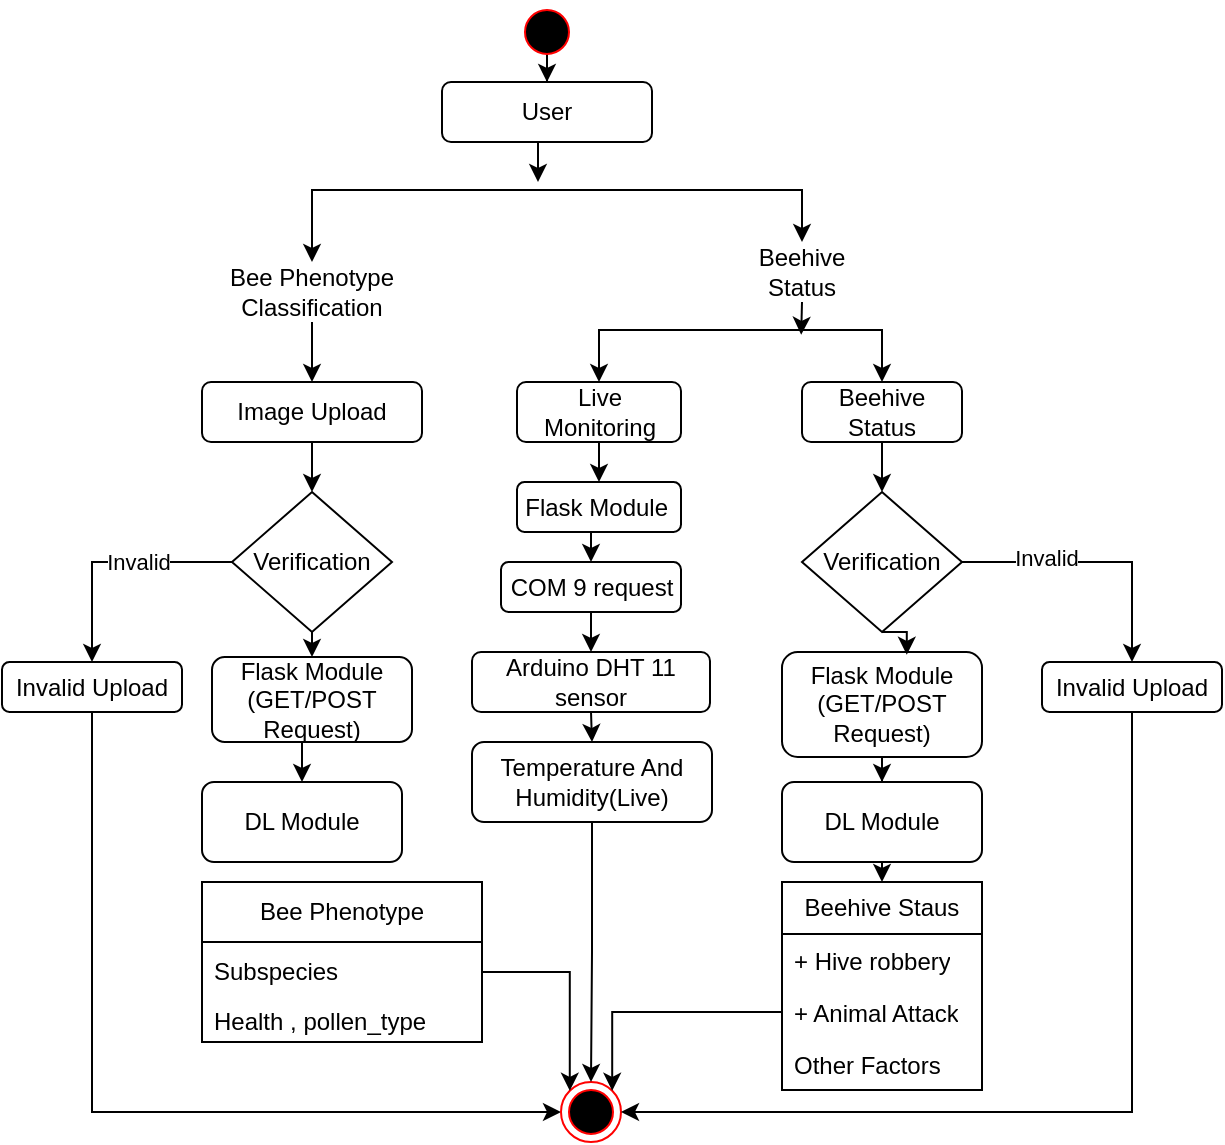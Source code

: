 <mxfile version="22.1.17" type="device">
  <diagram name="Page-1" id="0783ab3e-0a74-02c8-0abd-f7b4e66b4bec">
    <mxGraphModel dx="1050" dy="522" grid="1" gridSize="10" guides="1" tooltips="1" connect="1" arrows="1" fold="1" page="1" pageScale="1" pageWidth="850" pageHeight="1100" background="none" math="0" shadow="0">
      <root>
        <mxCell id="0" />
        <mxCell id="1" parent="0" />
        <mxCell id="Cexpim-_Q1ooWJ9UNdmL-65" style="edgeStyle=orthogonalEdgeStyle;rounded=0;orthogonalLoop=1;jettySize=auto;html=1;exitX=0.5;exitY=1;exitDx=0;exitDy=0;entryX=0;entryY=0.5;entryDx=0;entryDy=0;" edge="1" parent="1" source="Cexpim-_Q1ooWJ9UNdmL-38" target="Cexpim-_Q1ooWJ9UNdmL-2">
          <mxGeometry relative="1" as="geometry" />
        </mxCell>
        <mxCell id="Cexpim-_Q1ooWJ9UNdmL-2" value="" style="ellipse;html=1;shape=endState;fillColor=#000000;strokeColor=#ff0000;" vertex="1" parent="1">
          <mxGeometry x="379.5" y="550" width="30" height="30" as="geometry" />
        </mxCell>
        <mxCell id="Cexpim-_Q1ooWJ9UNdmL-7" style="edgeStyle=orthogonalEdgeStyle;rounded=0;orthogonalLoop=1;jettySize=auto;html=1;exitX=0.5;exitY=1;exitDx=0;exitDy=0;" edge="1" parent="1" source="Cexpim-_Q1ooWJ9UNdmL-3" target="Cexpim-_Q1ooWJ9UNdmL-5">
          <mxGeometry relative="1" as="geometry" />
        </mxCell>
        <mxCell id="Cexpim-_Q1ooWJ9UNdmL-3" value="" style="ellipse;html=1;shape=startState;fillColor=#000000;strokeColor=#ff0000;" vertex="1" parent="1">
          <mxGeometry x="357.5" y="10" width="30" height="30" as="geometry" />
        </mxCell>
        <mxCell id="Cexpim-_Q1ooWJ9UNdmL-5" value="User" style="rounded=1;whiteSpace=wrap;html=1;" vertex="1" parent="1">
          <mxGeometry x="320" y="50" width="105" height="30" as="geometry" />
        </mxCell>
        <mxCell id="Cexpim-_Q1ooWJ9UNdmL-20" style="edgeStyle=orthogonalEdgeStyle;rounded=0;orthogonalLoop=1;jettySize=auto;html=1;entryX=0.5;entryY=0;entryDx=0;entryDy=0;" edge="1" parent="1" source="Cexpim-_Q1ooWJ9UNdmL-10" target="Cexpim-_Q1ooWJ9UNdmL-19">
          <mxGeometry relative="1" as="geometry" />
        </mxCell>
        <mxCell id="Cexpim-_Q1ooWJ9UNdmL-26" style="edgeStyle=orthogonalEdgeStyle;rounded=0;orthogonalLoop=1;jettySize=auto;html=1;entryX=0.5;entryY=0;entryDx=0;entryDy=0;" edge="1" parent="1" source="Cexpim-_Q1ooWJ9UNdmL-10" target="Cexpim-_Q1ooWJ9UNdmL-21">
          <mxGeometry relative="1" as="geometry" />
        </mxCell>
        <mxCell id="Cexpim-_Q1ooWJ9UNdmL-10" value="" style="line;strokeWidth=1;fillColor=none;align=left;verticalAlign=middle;spacingTop=-1;spacingLeft=3;spacingRight=3;rotatable=0;labelPosition=right;points=[];portConstraint=eastwest;strokeColor=inherit;" vertex="1" parent="1">
          <mxGeometry x="340" y="100" width="140" height="8" as="geometry" />
        </mxCell>
        <mxCell id="Cexpim-_Q1ooWJ9UNdmL-17" style="edgeStyle=orthogonalEdgeStyle;rounded=0;orthogonalLoop=1;jettySize=auto;html=1;exitX=0.5;exitY=1;exitDx=0;exitDy=0;entryX=0.2;entryY=0;entryDx=0;entryDy=0;entryPerimeter=0;" edge="1" parent="1" source="Cexpim-_Q1ooWJ9UNdmL-5" target="Cexpim-_Q1ooWJ9UNdmL-10">
          <mxGeometry relative="1" as="geometry" />
        </mxCell>
        <mxCell id="Cexpim-_Q1ooWJ9UNdmL-28" style="edgeStyle=orthogonalEdgeStyle;rounded=0;orthogonalLoop=1;jettySize=auto;html=1;exitX=0.5;exitY=1;exitDx=0;exitDy=0;entryX=0.5;entryY=0;entryDx=0;entryDy=0;" edge="1" parent="1" source="Cexpim-_Q1ooWJ9UNdmL-19" target="Cexpim-_Q1ooWJ9UNdmL-27">
          <mxGeometry relative="1" as="geometry" />
        </mxCell>
        <mxCell id="Cexpim-_Q1ooWJ9UNdmL-19" value="Bee Phenotype Classification" style="text;html=1;strokeColor=none;fillColor=none;align=center;verticalAlign=middle;whiteSpace=wrap;rounded=0;" vertex="1" parent="1">
          <mxGeometry x="190" y="140" width="130" height="30" as="geometry" />
        </mxCell>
        <mxCell id="Cexpim-_Q1ooWJ9UNdmL-21" value="Beehive Status" style="text;html=1;strokeColor=none;fillColor=none;align=center;verticalAlign=middle;whiteSpace=wrap;rounded=0;" vertex="1" parent="1">
          <mxGeometry x="470" y="130" width="60" height="30" as="geometry" />
        </mxCell>
        <mxCell id="Cexpim-_Q1ooWJ9UNdmL-37" style="edgeStyle=orthogonalEdgeStyle;rounded=0;orthogonalLoop=1;jettySize=auto;html=1;exitX=0.5;exitY=1;exitDx=0;exitDy=0;entryX=0.5;entryY=0;entryDx=0;entryDy=0;" edge="1" parent="1" source="Cexpim-_Q1ooWJ9UNdmL-27" target="Cexpim-_Q1ooWJ9UNdmL-29">
          <mxGeometry relative="1" as="geometry" />
        </mxCell>
        <mxCell id="Cexpim-_Q1ooWJ9UNdmL-27" value="Image Upload" style="rounded=1;whiteSpace=wrap;html=1;" vertex="1" parent="1">
          <mxGeometry x="200" y="200" width="110" height="30" as="geometry" />
        </mxCell>
        <mxCell id="Cexpim-_Q1ooWJ9UNdmL-39" style="edgeStyle=orthogonalEdgeStyle;rounded=0;orthogonalLoop=1;jettySize=auto;html=1;entryX=0.5;entryY=0;entryDx=0;entryDy=0;" edge="1" parent="1" source="Cexpim-_Q1ooWJ9UNdmL-29" target="Cexpim-_Q1ooWJ9UNdmL-38">
          <mxGeometry relative="1" as="geometry" />
        </mxCell>
        <mxCell id="Cexpim-_Q1ooWJ9UNdmL-42" value="Invalid" style="edgeLabel;html=1;align=center;verticalAlign=middle;resizable=0;points=[];" vertex="1" connectable="0" parent="Cexpim-_Q1ooWJ9UNdmL-39">
          <mxGeometry x="-0.213" relative="1" as="geometry">
            <mxPoint as="offset" />
          </mxGeometry>
        </mxCell>
        <mxCell id="Cexpim-_Q1ooWJ9UNdmL-51" style="edgeStyle=orthogonalEdgeStyle;rounded=0;orthogonalLoop=1;jettySize=auto;html=1;exitX=0.5;exitY=1;exitDx=0;exitDy=0;entryX=0.5;entryY=0;entryDx=0;entryDy=0;" edge="1" parent="1" source="Cexpim-_Q1ooWJ9UNdmL-29" target="Cexpim-_Q1ooWJ9UNdmL-50">
          <mxGeometry relative="1" as="geometry" />
        </mxCell>
        <mxCell id="Cexpim-_Q1ooWJ9UNdmL-29" value="Verification" style="rhombus;whiteSpace=wrap;html=1;" vertex="1" parent="1">
          <mxGeometry x="215" y="255" width="80" height="70" as="geometry" />
        </mxCell>
        <mxCell id="Cexpim-_Q1ooWJ9UNdmL-33" style="edgeStyle=orthogonalEdgeStyle;rounded=0;orthogonalLoop=1;jettySize=auto;html=1;" edge="1" parent="1" source="Cexpim-_Q1ooWJ9UNdmL-30" target="Cexpim-_Q1ooWJ9UNdmL-32">
          <mxGeometry relative="1" as="geometry" />
        </mxCell>
        <mxCell id="Cexpim-_Q1ooWJ9UNdmL-34" style="edgeStyle=orthogonalEdgeStyle;rounded=0;orthogonalLoop=1;jettySize=auto;html=1;" edge="1" parent="1" source="Cexpim-_Q1ooWJ9UNdmL-30" target="Cexpim-_Q1ooWJ9UNdmL-31">
          <mxGeometry relative="1" as="geometry" />
        </mxCell>
        <mxCell id="Cexpim-_Q1ooWJ9UNdmL-30" value="" style="line;strokeWidth=1;fillColor=none;align=left;verticalAlign=middle;spacingTop=-1;spacingLeft=3;spacingRight=3;rotatable=0;labelPosition=right;points=[];portConstraint=eastwest;strokeColor=inherit;" vertex="1" parent="1">
          <mxGeometry x="480" y="170" width="40" height="8" as="geometry" />
        </mxCell>
        <mxCell id="Cexpim-_Q1ooWJ9UNdmL-56" style="edgeStyle=orthogonalEdgeStyle;rounded=0;orthogonalLoop=1;jettySize=auto;html=1;exitX=0.5;exitY=1;exitDx=0;exitDy=0;entryX=0.5;entryY=0;entryDx=0;entryDy=0;" edge="1" parent="1" source="Cexpim-_Q1ooWJ9UNdmL-31" target="Cexpim-_Q1ooWJ9UNdmL-52">
          <mxGeometry relative="1" as="geometry" />
        </mxCell>
        <mxCell id="Cexpim-_Q1ooWJ9UNdmL-31" value="Live Monitoring" style="rounded=1;whiteSpace=wrap;html=1;" vertex="1" parent="1">
          <mxGeometry x="357.5" y="200" width="82" height="30" as="geometry" />
        </mxCell>
        <mxCell id="Cexpim-_Q1ooWJ9UNdmL-41" style="edgeStyle=orthogonalEdgeStyle;rounded=0;orthogonalLoop=1;jettySize=auto;html=1;exitX=0.5;exitY=1;exitDx=0;exitDy=0;entryX=0.5;entryY=0;entryDx=0;entryDy=0;" edge="1" parent="1" source="Cexpim-_Q1ooWJ9UNdmL-32" target="Cexpim-_Q1ooWJ9UNdmL-36">
          <mxGeometry relative="1" as="geometry" />
        </mxCell>
        <mxCell id="Cexpim-_Q1ooWJ9UNdmL-32" value="Beehive Status" style="rounded=1;whiteSpace=wrap;html=1;" vertex="1" parent="1">
          <mxGeometry x="500" y="200" width="80" height="30" as="geometry" />
        </mxCell>
        <mxCell id="Cexpim-_Q1ooWJ9UNdmL-35" style="edgeStyle=orthogonalEdgeStyle;rounded=0;orthogonalLoop=1;jettySize=auto;html=1;exitX=0.5;exitY=1;exitDx=0;exitDy=0;entryX=0.49;entryY=0.8;entryDx=0;entryDy=0;entryPerimeter=0;" edge="1" parent="1" source="Cexpim-_Q1ooWJ9UNdmL-21" target="Cexpim-_Q1ooWJ9UNdmL-30">
          <mxGeometry relative="1" as="geometry" />
        </mxCell>
        <mxCell id="Cexpim-_Q1ooWJ9UNdmL-44" style="edgeStyle=orthogonalEdgeStyle;rounded=0;orthogonalLoop=1;jettySize=auto;html=1;exitX=1;exitY=0.5;exitDx=0;exitDy=0;entryX=0.5;entryY=0;entryDx=0;entryDy=0;" edge="1" parent="1" source="Cexpim-_Q1ooWJ9UNdmL-36" target="Cexpim-_Q1ooWJ9UNdmL-43">
          <mxGeometry relative="1" as="geometry" />
        </mxCell>
        <mxCell id="Cexpim-_Q1ooWJ9UNdmL-45" value="Invalid" style="edgeLabel;html=1;align=center;verticalAlign=middle;resizable=0;points=[];" vertex="1" connectable="0" parent="Cexpim-_Q1ooWJ9UNdmL-44">
          <mxGeometry x="-0.375" y="2" relative="1" as="geometry">
            <mxPoint as="offset" />
          </mxGeometry>
        </mxCell>
        <mxCell id="Cexpim-_Q1ooWJ9UNdmL-36" value="Verification" style="rhombus;whiteSpace=wrap;html=1;" vertex="1" parent="1">
          <mxGeometry x="500" y="255" width="80" height="70" as="geometry" />
        </mxCell>
        <mxCell id="Cexpim-_Q1ooWJ9UNdmL-38" value="Invalid Upload" style="rounded=1;whiteSpace=wrap;html=1;" vertex="1" parent="1">
          <mxGeometry x="100" y="340" width="90" height="25" as="geometry" />
        </mxCell>
        <mxCell id="Cexpim-_Q1ooWJ9UNdmL-47" style="edgeStyle=orthogonalEdgeStyle;rounded=0;orthogonalLoop=1;jettySize=auto;html=1;exitX=0.5;exitY=1;exitDx=0;exitDy=0;entryX=1;entryY=0.5;entryDx=0;entryDy=0;" edge="1" parent="1" source="Cexpim-_Q1ooWJ9UNdmL-43" target="Cexpim-_Q1ooWJ9UNdmL-2">
          <mxGeometry relative="1" as="geometry" />
        </mxCell>
        <mxCell id="Cexpim-_Q1ooWJ9UNdmL-43" value="Invalid Upload" style="rounded=1;whiteSpace=wrap;html=1;" vertex="1" parent="1">
          <mxGeometry x="620" y="340" width="90" height="25" as="geometry" />
        </mxCell>
        <mxCell id="Cexpim-_Q1ooWJ9UNdmL-67" style="edgeStyle=orthogonalEdgeStyle;rounded=0;orthogonalLoop=1;jettySize=auto;html=1;exitX=0.5;exitY=1;exitDx=0;exitDy=0;entryX=0.5;entryY=0;entryDx=0;entryDy=0;" edge="1" parent="1" source="Cexpim-_Q1ooWJ9UNdmL-50" target="Cexpim-_Q1ooWJ9UNdmL-66">
          <mxGeometry relative="1" as="geometry" />
        </mxCell>
        <mxCell id="Cexpim-_Q1ooWJ9UNdmL-50" value="Flask Module&lt;br&gt;(GET/POST Request)" style="rounded=1;whiteSpace=wrap;html=1;" vertex="1" parent="1">
          <mxGeometry x="205" y="337.5" width="100" height="42.5" as="geometry" />
        </mxCell>
        <mxCell id="Cexpim-_Q1ooWJ9UNdmL-57" style="edgeStyle=orthogonalEdgeStyle;rounded=0;orthogonalLoop=1;jettySize=auto;html=1;exitX=0.5;exitY=1;exitDx=0;exitDy=0;entryX=0.5;entryY=0;entryDx=0;entryDy=0;" edge="1" parent="1" source="Cexpim-_Q1ooWJ9UNdmL-52" target="Cexpim-_Q1ooWJ9UNdmL-53">
          <mxGeometry relative="1" as="geometry" />
        </mxCell>
        <mxCell id="Cexpim-_Q1ooWJ9UNdmL-52" value="Flask Module&amp;nbsp;" style="rounded=1;whiteSpace=wrap;html=1;" vertex="1" parent="1">
          <mxGeometry x="357.5" y="250" width="82" height="25" as="geometry" />
        </mxCell>
        <mxCell id="Cexpim-_Q1ooWJ9UNdmL-58" style="edgeStyle=orthogonalEdgeStyle;rounded=0;orthogonalLoop=1;jettySize=auto;html=1;exitX=0.5;exitY=1;exitDx=0;exitDy=0;entryX=0.5;entryY=0;entryDx=0;entryDy=0;" edge="1" parent="1" source="Cexpim-_Q1ooWJ9UNdmL-53" target="Cexpim-_Q1ooWJ9UNdmL-54">
          <mxGeometry relative="1" as="geometry" />
        </mxCell>
        <mxCell id="Cexpim-_Q1ooWJ9UNdmL-53" value="COM 9 request" style="rounded=1;whiteSpace=wrap;html=1;" vertex="1" parent="1">
          <mxGeometry x="349.5" y="290" width="90" height="25" as="geometry" />
        </mxCell>
        <mxCell id="Cexpim-_Q1ooWJ9UNdmL-59" style="edgeStyle=orthogonalEdgeStyle;rounded=0;orthogonalLoop=1;jettySize=auto;html=1;exitX=0.5;exitY=1;exitDx=0;exitDy=0;entryX=0.5;entryY=0;entryDx=0;entryDy=0;" edge="1" parent="1" source="Cexpim-_Q1ooWJ9UNdmL-54" target="Cexpim-_Q1ooWJ9UNdmL-55">
          <mxGeometry relative="1" as="geometry" />
        </mxCell>
        <mxCell id="Cexpim-_Q1ooWJ9UNdmL-54" value="Arduino DHT 11 sensor" style="rounded=1;whiteSpace=wrap;html=1;" vertex="1" parent="1">
          <mxGeometry x="335" y="335" width="119" height="30" as="geometry" />
        </mxCell>
        <mxCell id="Cexpim-_Q1ooWJ9UNdmL-60" style="edgeStyle=orthogonalEdgeStyle;rounded=0;orthogonalLoop=1;jettySize=auto;html=1;exitX=0.5;exitY=1;exitDx=0;exitDy=0;" edge="1" parent="1" source="Cexpim-_Q1ooWJ9UNdmL-55" target="Cexpim-_Q1ooWJ9UNdmL-2">
          <mxGeometry relative="1" as="geometry" />
        </mxCell>
        <mxCell id="Cexpim-_Q1ooWJ9UNdmL-55" value="Temperature And Humidity(Live)" style="rounded=1;whiteSpace=wrap;html=1;" vertex="1" parent="1">
          <mxGeometry x="335" y="380" width="120" height="40" as="geometry" />
        </mxCell>
        <mxCell id="Cexpim-_Q1ooWJ9UNdmL-69" style="edgeStyle=orthogonalEdgeStyle;rounded=0;orthogonalLoop=1;jettySize=auto;html=1;exitX=0.5;exitY=1;exitDx=0;exitDy=0;" edge="1" parent="1" source="Cexpim-_Q1ooWJ9UNdmL-61" target="Cexpim-_Q1ooWJ9UNdmL-68">
          <mxGeometry relative="1" as="geometry" />
        </mxCell>
        <mxCell id="Cexpim-_Q1ooWJ9UNdmL-61" value="Flask Module&lt;br&gt;(GET/POST Request)" style="rounded=1;whiteSpace=wrap;html=1;" vertex="1" parent="1">
          <mxGeometry x="490" y="335" width="100" height="52.5" as="geometry" />
        </mxCell>
        <mxCell id="Cexpim-_Q1ooWJ9UNdmL-62" style="edgeStyle=orthogonalEdgeStyle;rounded=0;orthogonalLoop=1;jettySize=auto;html=1;exitX=0.5;exitY=1;exitDx=0;exitDy=0;entryX=0.624;entryY=0.027;entryDx=0;entryDy=0;entryPerimeter=0;" edge="1" parent="1" source="Cexpim-_Q1ooWJ9UNdmL-36" target="Cexpim-_Q1ooWJ9UNdmL-61">
          <mxGeometry relative="1" as="geometry" />
        </mxCell>
        <mxCell id="Cexpim-_Q1ooWJ9UNdmL-66" value="DL Module" style="rounded=1;whiteSpace=wrap;html=1;" vertex="1" parent="1">
          <mxGeometry x="200" y="400" width="100" height="40" as="geometry" />
        </mxCell>
        <mxCell id="Cexpim-_Q1ooWJ9UNdmL-76" style="edgeStyle=orthogonalEdgeStyle;rounded=0;orthogonalLoop=1;jettySize=auto;html=1;exitX=0.5;exitY=1;exitDx=0;exitDy=0;entryX=0.5;entryY=0;entryDx=0;entryDy=0;" edge="1" parent="1" source="Cexpim-_Q1ooWJ9UNdmL-68" target="Cexpim-_Q1ooWJ9UNdmL-71">
          <mxGeometry relative="1" as="geometry" />
        </mxCell>
        <mxCell id="Cexpim-_Q1ooWJ9UNdmL-68" value="DL Module" style="rounded=1;whiteSpace=wrap;html=1;" vertex="1" parent="1">
          <mxGeometry x="490" y="400" width="100" height="40" as="geometry" />
        </mxCell>
        <mxCell id="Cexpim-_Q1ooWJ9UNdmL-71" value="Beehive Staus" style="swimlane;fontStyle=0;childLayout=stackLayout;horizontal=1;startSize=26;fillColor=none;horizontalStack=0;resizeParent=1;resizeParentMax=0;resizeLast=0;collapsible=1;marginBottom=0;whiteSpace=wrap;html=1;" vertex="1" parent="1">
          <mxGeometry x="490" y="450" width="100" height="104" as="geometry">
            <mxRectangle x="490" y="450" width="120" height="30" as="alternateBounds" />
          </mxGeometry>
        </mxCell>
        <mxCell id="Cexpim-_Q1ooWJ9UNdmL-72" value="+ Hive robbery" style="text;strokeColor=none;fillColor=none;align=left;verticalAlign=top;spacingLeft=4;spacingRight=4;overflow=hidden;rotatable=0;points=[[0,0.5],[1,0.5]];portConstraint=eastwest;whiteSpace=wrap;html=1;" vertex="1" parent="Cexpim-_Q1ooWJ9UNdmL-71">
          <mxGeometry y="26" width="100" height="26" as="geometry" />
        </mxCell>
        <mxCell id="Cexpim-_Q1ooWJ9UNdmL-73" value="+ Animal Attack" style="text;strokeColor=none;fillColor=none;align=left;verticalAlign=top;spacingLeft=4;spacingRight=4;overflow=hidden;rotatable=0;points=[[0,0.5],[1,0.5]];portConstraint=eastwest;whiteSpace=wrap;html=1;" vertex="1" parent="Cexpim-_Q1ooWJ9UNdmL-71">
          <mxGeometry y="52" width="100" height="26" as="geometry" />
        </mxCell>
        <mxCell id="Cexpim-_Q1ooWJ9UNdmL-74" value="Other Factors" style="text;strokeColor=none;fillColor=none;align=left;verticalAlign=top;spacingLeft=4;spacingRight=4;overflow=hidden;rotatable=0;points=[[0,0.5],[1,0.5]];portConstraint=eastwest;whiteSpace=wrap;html=1;" vertex="1" parent="Cexpim-_Q1ooWJ9UNdmL-71">
          <mxGeometry y="78" width="100" height="26" as="geometry" />
        </mxCell>
        <mxCell id="Cexpim-_Q1ooWJ9UNdmL-75" style="edgeStyle=orthogonalEdgeStyle;rounded=0;orthogonalLoop=1;jettySize=auto;html=1;exitX=0;exitY=0.5;exitDx=0;exitDy=0;entryX=1;entryY=0;entryDx=0;entryDy=0;" edge="1" parent="1" source="Cexpim-_Q1ooWJ9UNdmL-73" target="Cexpim-_Q1ooWJ9UNdmL-2">
          <mxGeometry relative="1" as="geometry" />
        </mxCell>
        <mxCell id="Cexpim-_Q1ooWJ9UNdmL-77" value="Bee Phenotype" style="swimlane;fontStyle=0;childLayout=stackLayout;horizontal=1;startSize=30;horizontalStack=0;resizeParent=1;resizeParentMax=0;resizeLast=0;collapsible=1;marginBottom=0;whiteSpace=wrap;html=1;" vertex="1" parent="1">
          <mxGeometry x="200" y="450" width="140" height="80" as="geometry" />
        </mxCell>
        <mxCell id="Cexpim-_Q1ooWJ9UNdmL-78" value="Subspecies" style="text;strokeColor=none;fillColor=none;align=left;verticalAlign=middle;spacingLeft=4;spacingRight=4;overflow=hidden;points=[[0,0.5],[1,0.5]];portConstraint=eastwest;rotatable=0;whiteSpace=wrap;html=1;" vertex="1" parent="Cexpim-_Q1ooWJ9UNdmL-77">
          <mxGeometry y="30" width="140" height="30" as="geometry" />
        </mxCell>
        <mxCell id="Cexpim-_Q1ooWJ9UNdmL-79" value="Health , pollen_type" style="text;strokeColor=none;fillColor=none;align=left;verticalAlign=middle;spacingLeft=4;spacingRight=4;overflow=hidden;points=[[0,0.5],[1,0.5]];portConstraint=eastwest;rotatable=0;whiteSpace=wrap;html=1;" vertex="1" parent="Cexpim-_Q1ooWJ9UNdmL-77">
          <mxGeometry y="60" width="140" height="20" as="geometry" />
        </mxCell>
        <mxCell id="Cexpim-_Q1ooWJ9UNdmL-81" style="edgeStyle=orthogonalEdgeStyle;rounded=0;orthogonalLoop=1;jettySize=auto;html=1;exitX=1;exitY=0.5;exitDx=0;exitDy=0;entryX=0;entryY=0;entryDx=0;entryDy=0;" edge="1" parent="1" source="Cexpim-_Q1ooWJ9UNdmL-78" target="Cexpim-_Q1ooWJ9UNdmL-2">
          <mxGeometry relative="1" as="geometry" />
        </mxCell>
      </root>
    </mxGraphModel>
  </diagram>
</mxfile>
